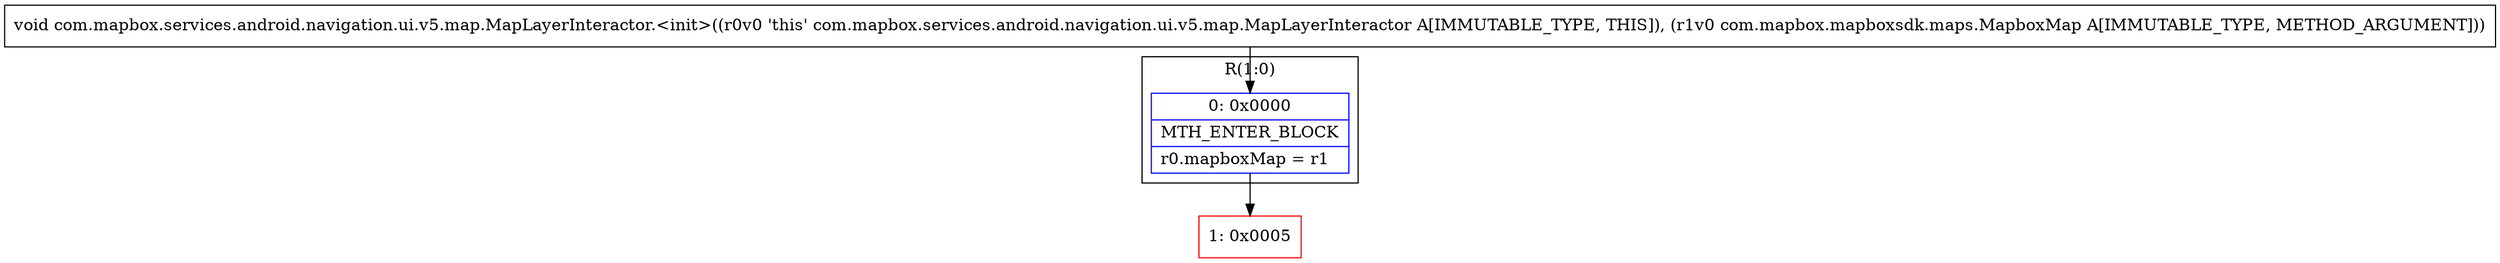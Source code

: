 digraph "CFG forcom.mapbox.services.android.navigation.ui.v5.map.MapLayerInteractor.\<init\>(Lcom\/mapbox\/mapboxsdk\/maps\/MapboxMap;)V" {
subgraph cluster_Region_1964163416 {
label = "R(1:0)";
node [shape=record,color=blue];
Node_0 [shape=record,label="{0\:\ 0x0000|MTH_ENTER_BLOCK\l|r0.mapboxMap = r1\l}"];
}
Node_1 [shape=record,color=red,label="{1\:\ 0x0005}"];
MethodNode[shape=record,label="{void com.mapbox.services.android.navigation.ui.v5.map.MapLayerInteractor.\<init\>((r0v0 'this' com.mapbox.services.android.navigation.ui.v5.map.MapLayerInteractor A[IMMUTABLE_TYPE, THIS]), (r1v0 com.mapbox.mapboxsdk.maps.MapboxMap A[IMMUTABLE_TYPE, METHOD_ARGUMENT])) }"];
MethodNode -> Node_0;
Node_0 -> Node_1;
}


